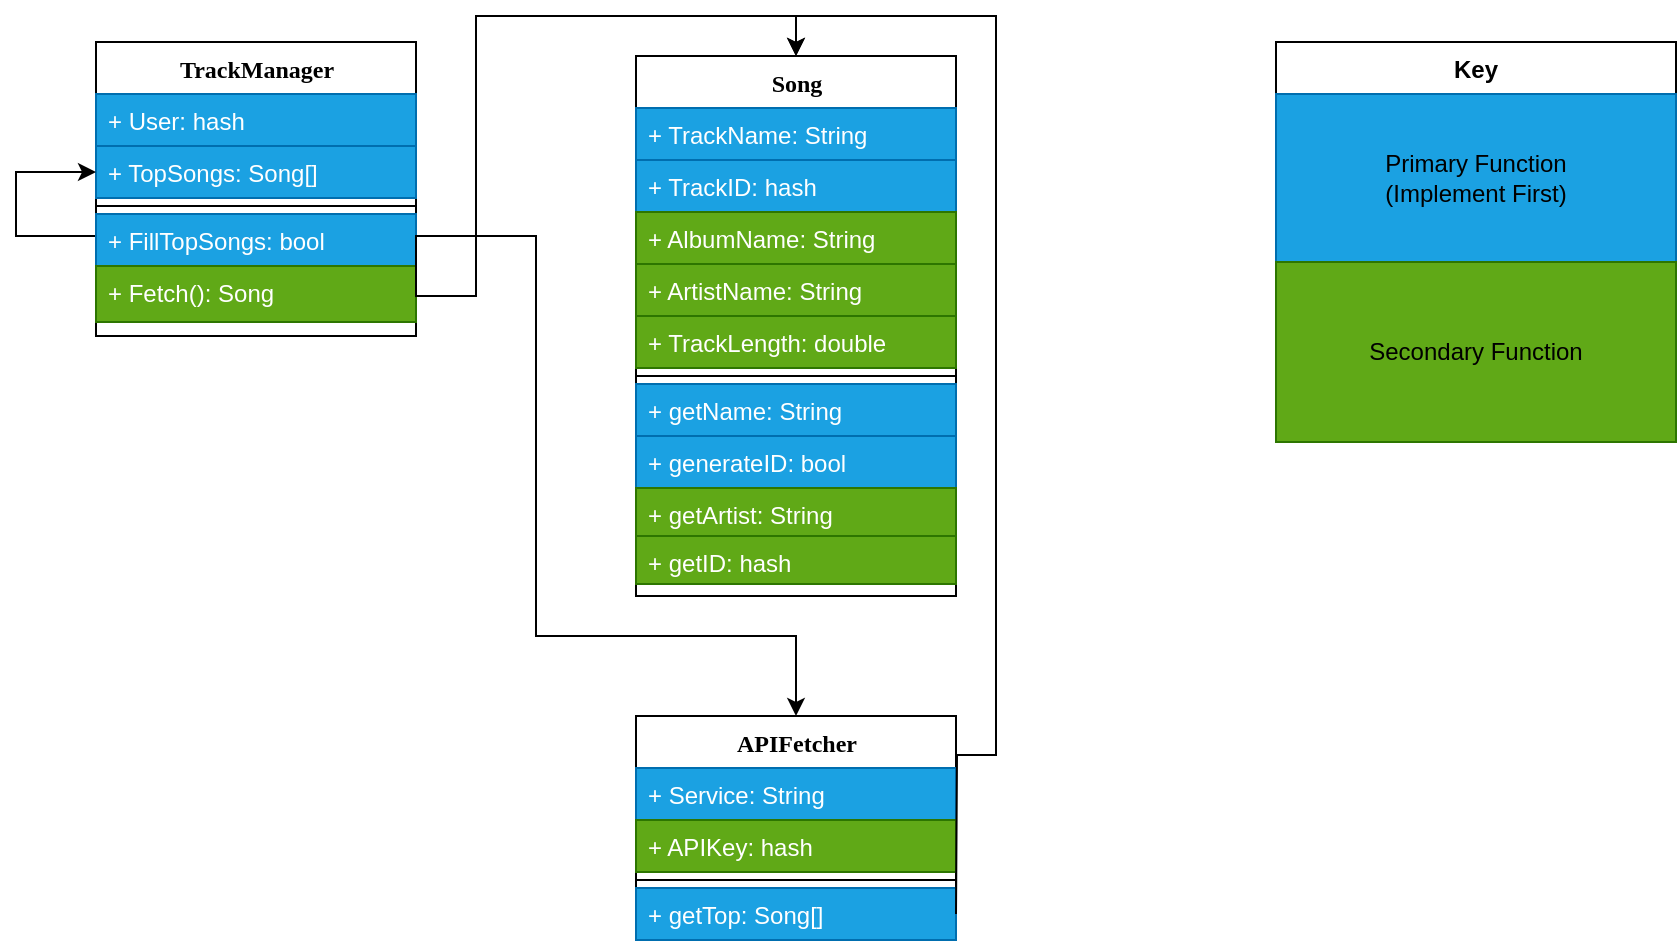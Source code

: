 <mxfile version="26.2.15">
  <diagram name="Page-1" id="9f46799a-70d6-7492-0946-bef42562c5a5">
    <mxGraphModel grid="1" page="1" gridSize="10" guides="1" tooltips="1" connect="1" arrows="1" fold="1" pageScale="1" pageWidth="1100" pageHeight="850" background="none" math="0" shadow="0">
      <root>
        <mxCell id="0" />
        <mxCell id="1" parent="0" />
        <mxCell id="78961159f06e98e8-17" value="TrackManager" style="swimlane;html=1;fontStyle=1;align=center;verticalAlign=top;childLayout=stackLayout;horizontal=1;startSize=26;horizontalStack=0;resizeParent=1;resizeLast=0;collapsible=1;marginBottom=0;swimlaneFillColor=#ffffff;rounded=0;shadow=0;comic=0;labelBackgroundColor=none;strokeWidth=1;fillColor=none;fontFamily=Verdana;fontSize=12" vertex="1" parent="1">
          <mxGeometry x="90" y="83" width="160" height="147" as="geometry">
            <mxRectangle x="90" y="83" width="110" height="30" as="alternateBounds" />
          </mxGeometry>
        </mxCell>
        <mxCell id="78961159f06e98e8-21" value="+ User: hash" style="text;html=1;strokeColor=#006EAF;fillColor=#1ba1e2;align=left;verticalAlign=top;spacingLeft=4;spacingRight=4;whiteSpace=wrap;overflow=hidden;rotatable=0;points=[[0,0.5],[1,0.5]];portConstraint=eastwest;fontColor=#ffffff;" vertex="1" parent="78961159f06e98e8-17">
          <mxGeometry y="26" width="160" height="26" as="geometry" />
        </mxCell>
        <mxCell id="78961159f06e98e8-23" value="+ TopSongs: Song[]" style="text;html=1;strokeColor=#006EAF;fillColor=#1ba1e2;align=left;verticalAlign=top;spacingLeft=4;spacingRight=4;whiteSpace=wrap;overflow=hidden;rotatable=0;points=[[0,0.5],[1,0.5]];portConstraint=eastwest;fontColor=#ffffff;" vertex="1" parent="78961159f06e98e8-17">
          <mxGeometry y="52" width="160" height="26" as="geometry" />
        </mxCell>
        <mxCell id="78961159f06e98e8-19" value="" style="line;html=1;strokeWidth=1;fillColor=none;align=left;verticalAlign=middle;spacingTop=-1;spacingLeft=3;spacingRight=3;rotatable=0;labelPosition=right;points=[];portConstraint=eastwest;" vertex="1" parent="78961159f06e98e8-17">
          <mxGeometry y="78" width="160" height="8" as="geometry" />
        </mxCell>
        <mxCell id="-zYQT3Du7i5xAiV1wUhb-6" style="edgeStyle=orthogonalEdgeStyle;rounded=0;orthogonalLoop=1;jettySize=auto;html=1;exitX=0;exitY=0.5;exitDx=0;exitDy=0;entryX=0;entryY=0.5;entryDx=0;entryDy=0;" edge="1" parent="78961159f06e98e8-17" source="78961159f06e98e8-20" target="78961159f06e98e8-23">
          <mxGeometry relative="1" as="geometry">
            <Array as="points">
              <mxPoint y="97" />
              <mxPoint x="-40" y="97" />
              <mxPoint x="-40" y="65" />
            </Array>
          </mxGeometry>
        </mxCell>
        <mxCell id="78961159f06e98e8-20" value="+ FillTopSongs: bool" style="text;html=1;strokeColor=#006EAF;fillColor=#1ba1e2;align=left;verticalAlign=top;spacingLeft=4;spacingRight=4;whiteSpace=wrap;overflow=hidden;rotatable=0;points=[[0,0.5],[1,0.5]];portConstraint=eastwest;fontColor=#ffffff;" vertex="1" parent="78961159f06e98e8-17">
          <mxGeometry y="86" width="160" height="26" as="geometry" />
        </mxCell>
        <mxCell id="78961159f06e98e8-27" value="+ Fetch(): Song" style="text;html=1;strokeColor=#2D7600;fillColor=#60a917;align=left;verticalAlign=top;spacingLeft=4;spacingRight=4;whiteSpace=wrap;overflow=hidden;rotatable=0;points=[[0,0.5],[1,0.5]];portConstraint=eastwest;fontColor=#ffffff;" vertex="1" parent="78961159f06e98e8-17">
          <mxGeometry y="112" width="160" height="28" as="geometry" />
        </mxCell>
        <mxCell id="78961159f06e98e8-30" value="Song" style="swimlane;html=1;fontStyle=1;align=center;verticalAlign=top;childLayout=stackLayout;horizontal=1;startSize=26;horizontalStack=0;resizeParent=1;resizeLast=0;collapsible=1;marginBottom=0;swimlaneFillColor=#ffffff;rounded=0;shadow=0;comic=0;labelBackgroundColor=none;strokeWidth=1;fillColor=none;fontFamily=Verdana;fontSize=12" vertex="1" parent="1">
          <mxGeometry x="360" y="90" width="160" height="270" as="geometry" />
        </mxCell>
        <mxCell id="78961159f06e98e8-31" value="+ TrackName: String" style="text;html=1;strokeColor=#006EAF;fillColor=#1ba1e2;align=left;verticalAlign=top;spacingLeft=4;spacingRight=4;whiteSpace=wrap;overflow=hidden;rotatable=0;points=[[0,0.5],[1,0.5]];portConstraint=eastwest;fontColor=#ffffff;" vertex="1" parent="78961159f06e98e8-30">
          <mxGeometry y="26" width="160" height="26" as="geometry" />
        </mxCell>
        <mxCell id="78961159f06e98e8-32" value="+ TrackID: hash" style="text;html=1;strokeColor=#006EAF;fillColor=#1ba1e2;align=left;verticalAlign=top;spacingLeft=4;spacingRight=4;whiteSpace=wrap;overflow=hidden;rotatable=0;points=[[0,0.5],[1,0.5]];portConstraint=eastwest;fontColor=#ffffff;" vertex="1" parent="78961159f06e98e8-30">
          <mxGeometry y="52" width="160" height="26" as="geometry" />
        </mxCell>
        <mxCell id="-zYQT3Du7i5xAiV1wUhb-7" value="+ AlbumName: String" style="text;html=1;strokeColor=#2D7600;fillColor=#60a917;align=left;verticalAlign=top;spacingLeft=4;spacingRight=4;whiteSpace=wrap;overflow=hidden;rotatable=0;points=[[0,0.5],[1,0.5]];portConstraint=eastwest;fontColor=#ffffff;" vertex="1" parent="78961159f06e98e8-30">
          <mxGeometry y="78" width="160" height="26" as="geometry" />
        </mxCell>
        <mxCell id="78961159f06e98e8-33" value="+ ArtistName: String" style="text;html=1;strokeColor=#2D7600;fillColor=#60a917;align=left;verticalAlign=top;spacingLeft=4;spacingRight=4;whiteSpace=wrap;overflow=hidden;rotatable=0;points=[[0,0.5],[1,0.5]];portConstraint=eastwest;fontColor=#ffffff;" vertex="1" parent="78961159f06e98e8-30">
          <mxGeometry y="104" width="160" height="26" as="geometry" />
        </mxCell>
        <mxCell id="78961159f06e98e8-34" value="+ TrackLength: double" style="text;html=1;strokeColor=#2D7600;fillColor=#60a917;align=left;verticalAlign=top;spacingLeft=4;spacingRight=4;whiteSpace=wrap;overflow=hidden;rotatable=0;points=[[0,0.5],[1,0.5]];portConstraint=eastwest;fontColor=#ffffff;" vertex="1" parent="78961159f06e98e8-30">
          <mxGeometry y="130" width="160" height="26" as="geometry" />
        </mxCell>
        <mxCell id="78961159f06e98e8-38" value="" style="line;html=1;strokeWidth=1;fillColor=none;align=left;verticalAlign=middle;spacingTop=-1;spacingLeft=3;spacingRight=3;rotatable=0;labelPosition=right;points=[];portConstraint=eastwest;" vertex="1" parent="78961159f06e98e8-30">
          <mxGeometry y="156" width="160" height="8" as="geometry" />
        </mxCell>
        <mxCell id="78961159f06e98e8-39" value="+ getName: String" style="text;html=1;strokeColor=#006EAF;fillColor=#1ba1e2;align=left;verticalAlign=top;spacingLeft=4;spacingRight=4;whiteSpace=wrap;overflow=hidden;rotatable=0;points=[[0,0.5],[1,0.5]];portConstraint=eastwest;fontColor=#ffffff;" vertex="1" parent="78961159f06e98e8-30">
          <mxGeometry y="164" width="160" height="26" as="geometry" />
        </mxCell>
        <mxCell id="78961159f06e98e8-40" value="+ generateID: bool" style="text;html=1;strokeColor=#006EAF;fillColor=#1ba1e2;align=left;verticalAlign=top;spacingLeft=4;spacingRight=4;whiteSpace=wrap;overflow=hidden;rotatable=0;points=[[0,0.5],[1,0.5]];portConstraint=eastwest;fontColor=#ffffff;" vertex="1" parent="78961159f06e98e8-30">
          <mxGeometry y="190" width="160" height="26" as="geometry" />
        </mxCell>
        <mxCell id="78961159f06e98e8-42" value="+ getArtist: String" style="text;html=1;strokeColor=#2D7600;fillColor=#60a917;align=left;verticalAlign=top;spacingLeft=4;spacingRight=4;whiteSpace=wrap;overflow=hidden;rotatable=0;points=[[0,0.5],[1,0.5]];portConstraint=eastwest;fontColor=#ffffff;" vertex="1" parent="78961159f06e98e8-30">
          <mxGeometry y="216" width="160" height="24" as="geometry" />
        </mxCell>
        <mxCell id="s6spxYBByrJiBdI0VESh-1" value="+ getID: hash" style="text;html=1;strokeColor=#2D7600;fillColor=#60a917;align=left;verticalAlign=top;spacingLeft=4;spacingRight=4;whiteSpace=wrap;overflow=hidden;rotatable=0;points=[[0,0.5],[1,0.5]];portConstraint=eastwest;fontColor=#ffffff;" vertex="1" parent="78961159f06e98e8-30">
          <mxGeometry y="240" width="160" height="24" as="geometry" />
        </mxCell>
        <mxCell id="78961159f06e98e8-69" value="APIFetcher" style="swimlane;html=1;fontStyle=1;align=center;verticalAlign=top;childLayout=stackLayout;horizontal=1;startSize=26;horizontalStack=0;resizeParent=1;resizeLast=0;collapsible=1;marginBottom=0;swimlaneFillColor=#ffffff;rounded=0;shadow=0;comic=0;labelBackgroundColor=none;strokeWidth=1;fillColor=none;fontFamily=Verdana;fontSize=12" vertex="1" parent="1">
          <mxGeometry x="360" y="420" width="160" height="112" as="geometry" />
        </mxCell>
        <mxCell id="78961159f06e98e8-70" value="+ Service: String" style="text;html=1;strokeColor=#006EAF;fillColor=#1ba1e2;align=left;verticalAlign=top;spacingLeft=4;spacingRight=4;whiteSpace=wrap;overflow=hidden;rotatable=0;points=[[0,0.5],[1,0.5]];portConstraint=eastwest;fontColor=#ffffff;" vertex="1" parent="78961159f06e98e8-69">
          <mxGeometry y="26" width="160" height="26" as="geometry" />
        </mxCell>
        <mxCell id="78961159f06e98e8-71" value="+ APIKey: hash" style="text;html=1;strokeColor=#2D7600;fillColor=#60a917;align=left;verticalAlign=top;spacingLeft=4;spacingRight=4;whiteSpace=wrap;overflow=hidden;rotatable=0;points=[[0,0.5],[1,0.5]];portConstraint=eastwest;fontColor=#ffffff;" vertex="1" parent="78961159f06e98e8-69">
          <mxGeometry y="52" width="160" height="26" as="geometry" />
        </mxCell>
        <mxCell id="78961159f06e98e8-77" value="" style="line;html=1;strokeWidth=1;fillColor=none;align=left;verticalAlign=middle;spacingTop=-1;spacingLeft=3;spacingRight=3;rotatable=0;labelPosition=right;points=[];portConstraint=eastwest;" vertex="1" parent="78961159f06e98e8-69">
          <mxGeometry y="78" width="160" height="8" as="geometry" />
        </mxCell>
        <mxCell id="78961159f06e98e8-80" value="+ getTop: Song[]" style="text;html=1;strokeColor=#006EAF;fillColor=#1ba1e2;align=left;verticalAlign=top;spacingLeft=4;spacingRight=4;whiteSpace=wrap;overflow=hidden;rotatable=0;points=[[0,0.5],[1,0.5]];portConstraint=eastwest;fontColor=#ffffff;" vertex="1" parent="78961159f06e98e8-69">
          <mxGeometry y="86" width="160" height="26" as="geometry" />
        </mxCell>
        <mxCell id="rp1dJi-_GdY3FMrQ2TVv-2" style="edgeStyle=orthogonalEdgeStyle;rounded=0;orthogonalLoop=1;jettySize=auto;html=1;exitX=1;exitY=0.5;exitDx=0;exitDy=0;entryX=0.5;entryY=0;entryDx=0;entryDy=0;" edge="1" parent="1" source="78961159f06e98e8-20" target="78961159f06e98e8-30">
          <mxGeometry relative="1" as="geometry">
            <Array as="points">
              <mxPoint x="250" y="210" />
              <mxPoint x="280" y="210" />
              <mxPoint x="280" y="70" />
              <mxPoint x="440" y="70" />
            </Array>
          </mxGeometry>
        </mxCell>
        <mxCell id="-zYQT3Du7i5xAiV1wUhb-8" style="edgeStyle=orthogonalEdgeStyle;rounded=0;orthogonalLoop=1;jettySize=auto;html=1;exitX=1;exitY=0.5;exitDx=0;exitDy=0;entryX=0.5;entryY=0;entryDx=0;entryDy=0;" edge="1" parent="1" target="78961159f06e98e8-30">
          <mxGeometry relative="1" as="geometry">
            <mxPoint x="520" y="519" as="sourcePoint" />
          </mxGeometry>
        </mxCell>
        <mxCell id="-zYQT3Du7i5xAiV1wUhb-11" style="edgeStyle=orthogonalEdgeStyle;rounded=0;orthogonalLoop=1;jettySize=auto;html=1;exitX=1;exitY=0.5;exitDx=0;exitDy=0;entryX=0.5;entryY=0;entryDx=0;entryDy=0;" edge="1" parent="1" source="78961159f06e98e8-27" target="78961159f06e98e8-69">
          <mxGeometry relative="1" as="geometry">
            <Array as="points">
              <mxPoint x="250" y="180" />
              <mxPoint x="310" y="180" />
              <mxPoint x="310" y="380" />
              <mxPoint x="440" y="380" />
            </Array>
          </mxGeometry>
        </mxCell>
        <mxCell id="_XM5Gshy73ZnM997c23K-2" value="Key" style="swimlane;whiteSpace=wrap;html=1;startSize=27;" vertex="1" parent="1">
          <mxGeometry x="680" y="83" width="200" height="200" as="geometry" />
        </mxCell>
        <mxCell id="_XM5Gshy73ZnM997c23K-6" value="" style="rounded=0;whiteSpace=wrap;html=1;fillColor=#1ba1e2;fontColor=#ffffff;strokeColor=#006EAF;" vertex="1" parent="_XM5Gshy73ZnM997c23K-2">
          <mxGeometry y="26" width="200" height="84" as="geometry" />
        </mxCell>
        <mxCell id="_XM5Gshy73ZnM997c23K-7" value="" style="rounded=0;whiteSpace=wrap;html=1;fillColor=#60a917;fontColor=#ffffff;strokeColor=#2D7600;" vertex="1" parent="_XM5Gshy73ZnM997c23K-2">
          <mxGeometry y="110" width="200" height="90" as="geometry" />
        </mxCell>
        <mxCell id="_XM5Gshy73ZnM997c23K-9" value="Primary Function (Implement First)" style="text;html=1;align=center;verticalAlign=middle;whiteSpace=wrap;rounded=0;fontColor=light-dark(#000000,#000000);" vertex="1" parent="_XM5Gshy73ZnM997c23K-2">
          <mxGeometry x="45" y="53" width="110" height="30" as="geometry" />
        </mxCell>
        <mxCell id="_XM5Gshy73ZnM997c23K-10" value="Secondary Function" style="text;html=1;align=center;verticalAlign=middle;whiteSpace=wrap;rounded=0;fontColor=light-dark(#000000,#000000);" vertex="1" parent="_XM5Gshy73ZnM997c23K-2">
          <mxGeometry x="45" y="140" width="110" height="30" as="geometry" />
        </mxCell>
      </root>
    </mxGraphModel>
  </diagram>
</mxfile>
